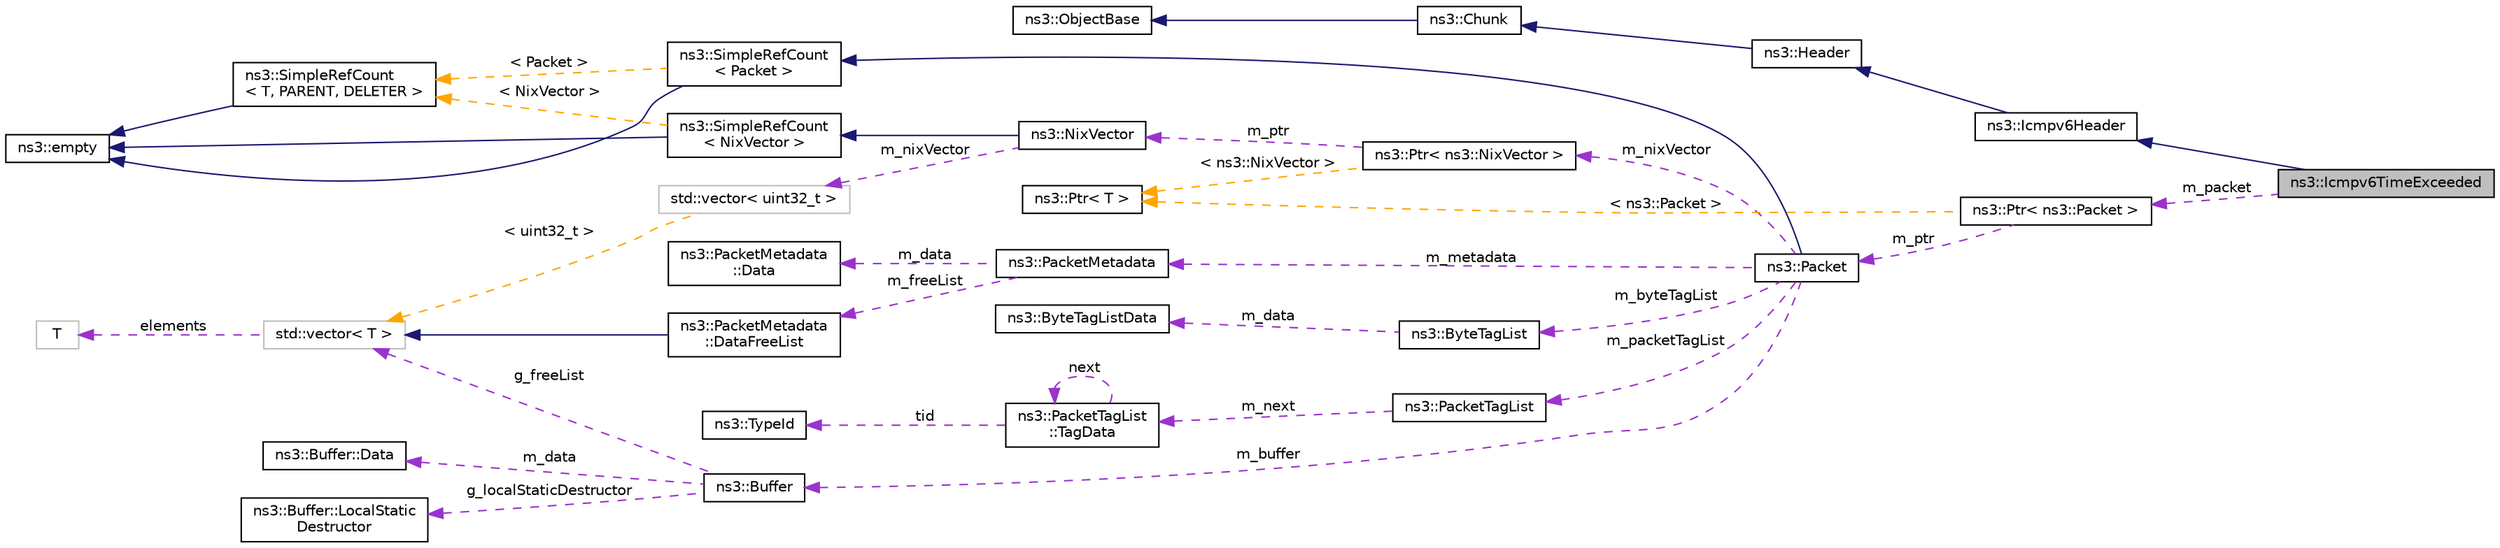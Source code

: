 digraph "ns3::Icmpv6TimeExceeded"
{
 // LATEX_PDF_SIZE
  edge [fontname="Helvetica",fontsize="10",labelfontname="Helvetica",labelfontsize="10"];
  node [fontname="Helvetica",fontsize="10",shape=record];
  rankdir="LR";
  Node1 [label="ns3::Icmpv6TimeExceeded",height=0.2,width=0.4,color="black", fillcolor="grey75", style="filled", fontcolor="black",tooltip="ICMPv6 Error Time Exceeded header."];
  Node2 -> Node1 [dir="back",color="midnightblue",fontsize="10",style="solid",fontname="Helvetica"];
  Node2 [label="ns3::Icmpv6Header",height=0.2,width=0.4,color="black", fillcolor="white", style="filled",URL="$classns3_1_1_icmpv6_header.html",tooltip="ICMPv6 header."];
  Node3 -> Node2 [dir="back",color="midnightblue",fontsize="10",style="solid",fontname="Helvetica"];
  Node3 [label="ns3::Header",height=0.2,width=0.4,color="black", fillcolor="white", style="filled",URL="$classns3_1_1_header.html",tooltip="Protocol header serialization and deserialization."];
  Node4 -> Node3 [dir="back",color="midnightblue",fontsize="10",style="solid",fontname="Helvetica"];
  Node4 [label="ns3::Chunk",height=0.2,width=0.4,color="black", fillcolor="white", style="filled",URL="$classns3_1_1_chunk.html",tooltip="abstract base class for ns3::Header and ns3::Trailer"];
  Node5 -> Node4 [dir="back",color="midnightblue",fontsize="10",style="solid",fontname="Helvetica"];
  Node5 [label="ns3::ObjectBase",height=0.2,width=0.4,color="black", fillcolor="white", style="filled",URL="$classns3_1_1_object_base.html",tooltip="Anchor the ns-3 type and attribute system."];
  Node6 -> Node1 [dir="back",color="darkorchid3",fontsize="10",style="dashed",label=" m_packet" ,fontname="Helvetica"];
  Node6 [label="ns3::Ptr\< ns3::Packet \>",height=0.2,width=0.4,color="black", fillcolor="white", style="filled",URL="$classns3_1_1_ptr.html",tooltip=" "];
  Node7 -> Node6 [dir="back",color="darkorchid3",fontsize="10",style="dashed",label=" m_ptr" ,fontname="Helvetica"];
  Node7 [label="ns3::Packet",height=0.2,width=0.4,color="black", fillcolor="white", style="filled",URL="$classns3_1_1_packet.html",tooltip="network packets"];
  Node8 -> Node7 [dir="back",color="midnightblue",fontsize="10",style="solid",fontname="Helvetica"];
  Node8 [label="ns3::SimpleRefCount\l\< Packet \>",height=0.2,width=0.4,color="black", fillcolor="white", style="filled",URL="$classns3_1_1_simple_ref_count.html",tooltip=" "];
  Node9 -> Node8 [dir="back",color="midnightblue",fontsize="10",style="solid",fontname="Helvetica"];
  Node9 [label="ns3::empty",height=0.2,width=0.4,color="black", fillcolor="white", style="filled",URL="$classns3_1_1empty.html",tooltip="make Callback use a separate empty type"];
  Node10 -> Node8 [dir="back",color="orange",fontsize="10",style="dashed",label=" \< Packet \>" ,fontname="Helvetica"];
  Node10 [label="ns3::SimpleRefCount\l\< T, PARENT, DELETER \>",height=0.2,width=0.4,color="black", fillcolor="white", style="filled",URL="$classns3_1_1_simple_ref_count.html",tooltip="A template-based reference counting class."];
  Node9 -> Node10 [dir="back",color="midnightblue",fontsize="10",style="solid",fontname="Helvetica"];
  Node11 -> Node7 [dir="back",color="darkorchid3",fontsize="10",style="dashed",label=" m_nixVector" ,fontname="Helvetica"];
  Node11 [label="ns3::Ptr\< ns3::NixVector \>",height=0.2,width=0.4,color="black", fillcolor="white", style="filled",URL="$classns3_1_1_ptr.html",tooltip=" "];
  Node12 -> Node11 [dir="back",color="darkorchid3",fontsize="10",style="dashed",label=" m_ptr" ,fontname="Helvetica"];
  Node12 [label="ns3::NixVector",height=0.2,width=0.4,color="black", fillcolor="white", style="filled",URL="$classns3_1_1_nix_vector.html",tooltip="Neighbor-index data structure for nix-vector routing."];
  Node13 -> Node12 [dir="back",color="midnightblue",fontsize="10",style="solid",fontname="Helvetica"];
  Node13 [label="ns3::SimpleRefCount\l\< NixVector \>",height=0.2,width=0.4,color="black", fillcolor="white", style="filled",URL="$classns3_1_1_simple_ref_count.html",tooltip=" "];
  Node9 -> Node13 [dir="back",color="midnightblue",fontsize="10",style="solid",fontname="Helvetica"];
  Node10 -> Node13 [dir="back",color="orange",fontsize="10",style="dashed",label=" \< NixVector \>" ,fontname="Helvetica"];
  Node14 -> Node12 [dir="back",color="darkorchid3",fontsize="10",style="dashed",label=" m_nixVector" ,fontname="Helvetica"];
  Node14 [label="std::vector\< uint32_t \>",height=0.2,width=0.4,color="grey75", fillcolor="white", style="filled",tooltip=" "];
  Node15 -> Node14 [dir="back",color="orange",fontsize="10",style="dashed",label=" \< uint32_t \>" ,fontname="Helvetica"];
  Node15 [label="std::vector\< T \>",height=0.2,width=0.4,color="grey75", fillcolor="white", style="filled",tooltip=" "];
  Node16 -> Node15 [dir="back",color="darkorchid3",fontsize="10",style="dashed",label=" elements" ,fontname="Helvetica"];
  Node16 [label="T",height=0.2,width=0.4,color="grey75", fillcolor="white", style="filled",tooltip=" "];
  Node17 -> Node11 [dir="back",color="orange",fontsize="10",style="dashed",label=" \< ns3::NixVector \>" ,fontname="Helvetica"];
  Node17 [label="ns3::Ptr\< T \>",height=0.2,width=0.4,color="black", fillcolor="white", style="filled",URL="$classns3_1_1_ptr.html",tooltip="Smart pointer class similar to boost::intrusive_ptr."];
  Node18 -> Node7 [dir="back",color="darkorchid3",fontsize="10",style="dashed",label=" m_metadata" ,fontname="Helvetica"];
  Node18 [label="ns3::PacketMetadata",height=0.2,width=0.4,color="black", fillcolor="white", style="filled",URL="$classns3_1_1_packet_metadata.html",tooltip="Handle packet metadata about packet headers and trailers."];
  Node19 -> Node18 [dir="back",color="darkorchid3",fontsize="10",style="dashed",label=" m_data" ,fontname="Helvetica"];
  Node19 [label="ns3::PacketMetadata\l::Data",height=0.2,width=0.4,color="black", fillcolor="white", style="filled",URL="$structns3_1_1_packet_metadata_1_1_data.html",tooltip="Data structure."];
  Node20 -> Node18 [dir="back",color="darkorchid3",fontsize="10",style="dashed",label=" m_freeList" ,fontname="Helvetica"];
  Node20 [label="ns3::PacketMetadata\l::DataFreeList",height=0.2,width=0.4,color="black", fillcolor="white", style="filled",URL="$classns3_1_1_packet_metadata_1_1_data_free_list.html",tooltip="Class to hold all the metadata."];
  Node15 -> Node20 [dir="back",color="midnightblue",fontsize="10",style="solid",fontname="Helvetica"];
  Node21 -> Node7 [dir="back",color="darkorchid3",fontsize="10",style="dashed",label=" m_byteTagList" ,fontname="Helvetica"];
  Node21 [label="ns3::ByteTagList",height=0.2,width=0.4,color="black", fillcolor="white", style="filled",URL="$classns3_1_1_byte_tag_list.html",tooltip="keep track of the byte tags stored in a packet."];
  Node22 -> Node21 [dir="back",color="darkorchid3",fontsize="10",style="dashed",label=" m_data" ,fontname="Helvetica"];
  Node22 [label="ns3::ByteTagListData",height=0.2,width=0.4,color="black", fillcolor="white", style="filled",URL="$structns3_1_1_byte_tag_list_data.html",tooltip="Internal representation of the byte tags stored in a packet."];
  Node23 -> Node7 [dir="back",color="darkorchid3",fontsize="10",style="dashed",label=" m_packetTagList" ,fontname="Helvetica"];
  Node23 [label="ns3::PacketTagList",height=0.2,width=0.4,color="black", fillcolor="white", style="filled",URL="$classns3_1_1_packet_tag_list.html",tooltip="List of the packet tags stored in a packet."];
  Node24 -> Node23 [dir="back",color="darkorchid3",fontsize="10",style="dashed",label=" m_next" ,fontname="Helvetica"];
  Node24 [label="ns3::PacketTagList\l::TagData",height=0.2,width=0.4,color="black", fillcolor="white", style="filled",URL="$structns3_1_1_packet_tag_list_1_1_tag_data.html",tooltip="Tree node for sharing serialized tags."];
  Node24 -> Node24 [dir="back",color="darkorchid3",fontsize="10",style="dashed",label=" next" ,fontname="Helvetica"];
  Node25 -> Node24 [dir="back",color="darkorchid3",fontsize="10",style="dashed",label=" tid" ,fontname="Helvetica"];
  Node25 [label="ns3::TypeId",height=0.2,width=0.4,color="black", fillcolor="white", style="filled",URL="$classns3_1_1_type_id.html",tooltip="a unique identifier for an interface."];
  Node26 -> Node7 [dir="back",color="darkorchid3",fontsize="10",style="dashed",label=" m_buffer" ,fontname="Helvetica"];
  Node26 [label="ns3::Buffer",height=0.2,width=0.4,color="black", fillcolor="white", style="filled",URL="$classns3_1_1_buffer.html",tooltip="automatically resized byte buffer"];
  Node27 -> Node26 [dir="back",color="darkorchid3",fontsize="10",style="dashed",label=" m_data" ,fontname="Helvetica"];
  Node27 [label="ns3::Buffer::Data",height=0.2,width=0.4,color="black", fillcolor="white", style="filled",URL="$structns3_1_1_buffer_1_1_data.html",tooltip="This data structure is variable-sized through its last member whose size is determined at allocation ..."];
  Node28 -> Node26 [dir="back",color="darkorchid3",fontsize="10",style="dashed",label=" g_localStaticDestructor" ,fontname="Helvetica"];
  Node28 [label="ns3::Buffer::LocalStatic\lDestructor",height=0.2,width=0.4,color="black", fillcolor="white", style="filled",URL="$structns3_1_1_buffer_1_1_local_static_destructor.html",tooltip="Local static destructor structure."];
  Node15 -> Node26 [dir="back",color="darkorchid3",fontsize="10",style="dashed",label=" g_freeList" ,fontname="Helvetica"];
  Node17 -> Node6 [dir="back",color="orange",fontsize="10",style="dashed",label=" \< ns3::Packet \>" ,fontname="Helvetica"];
}

